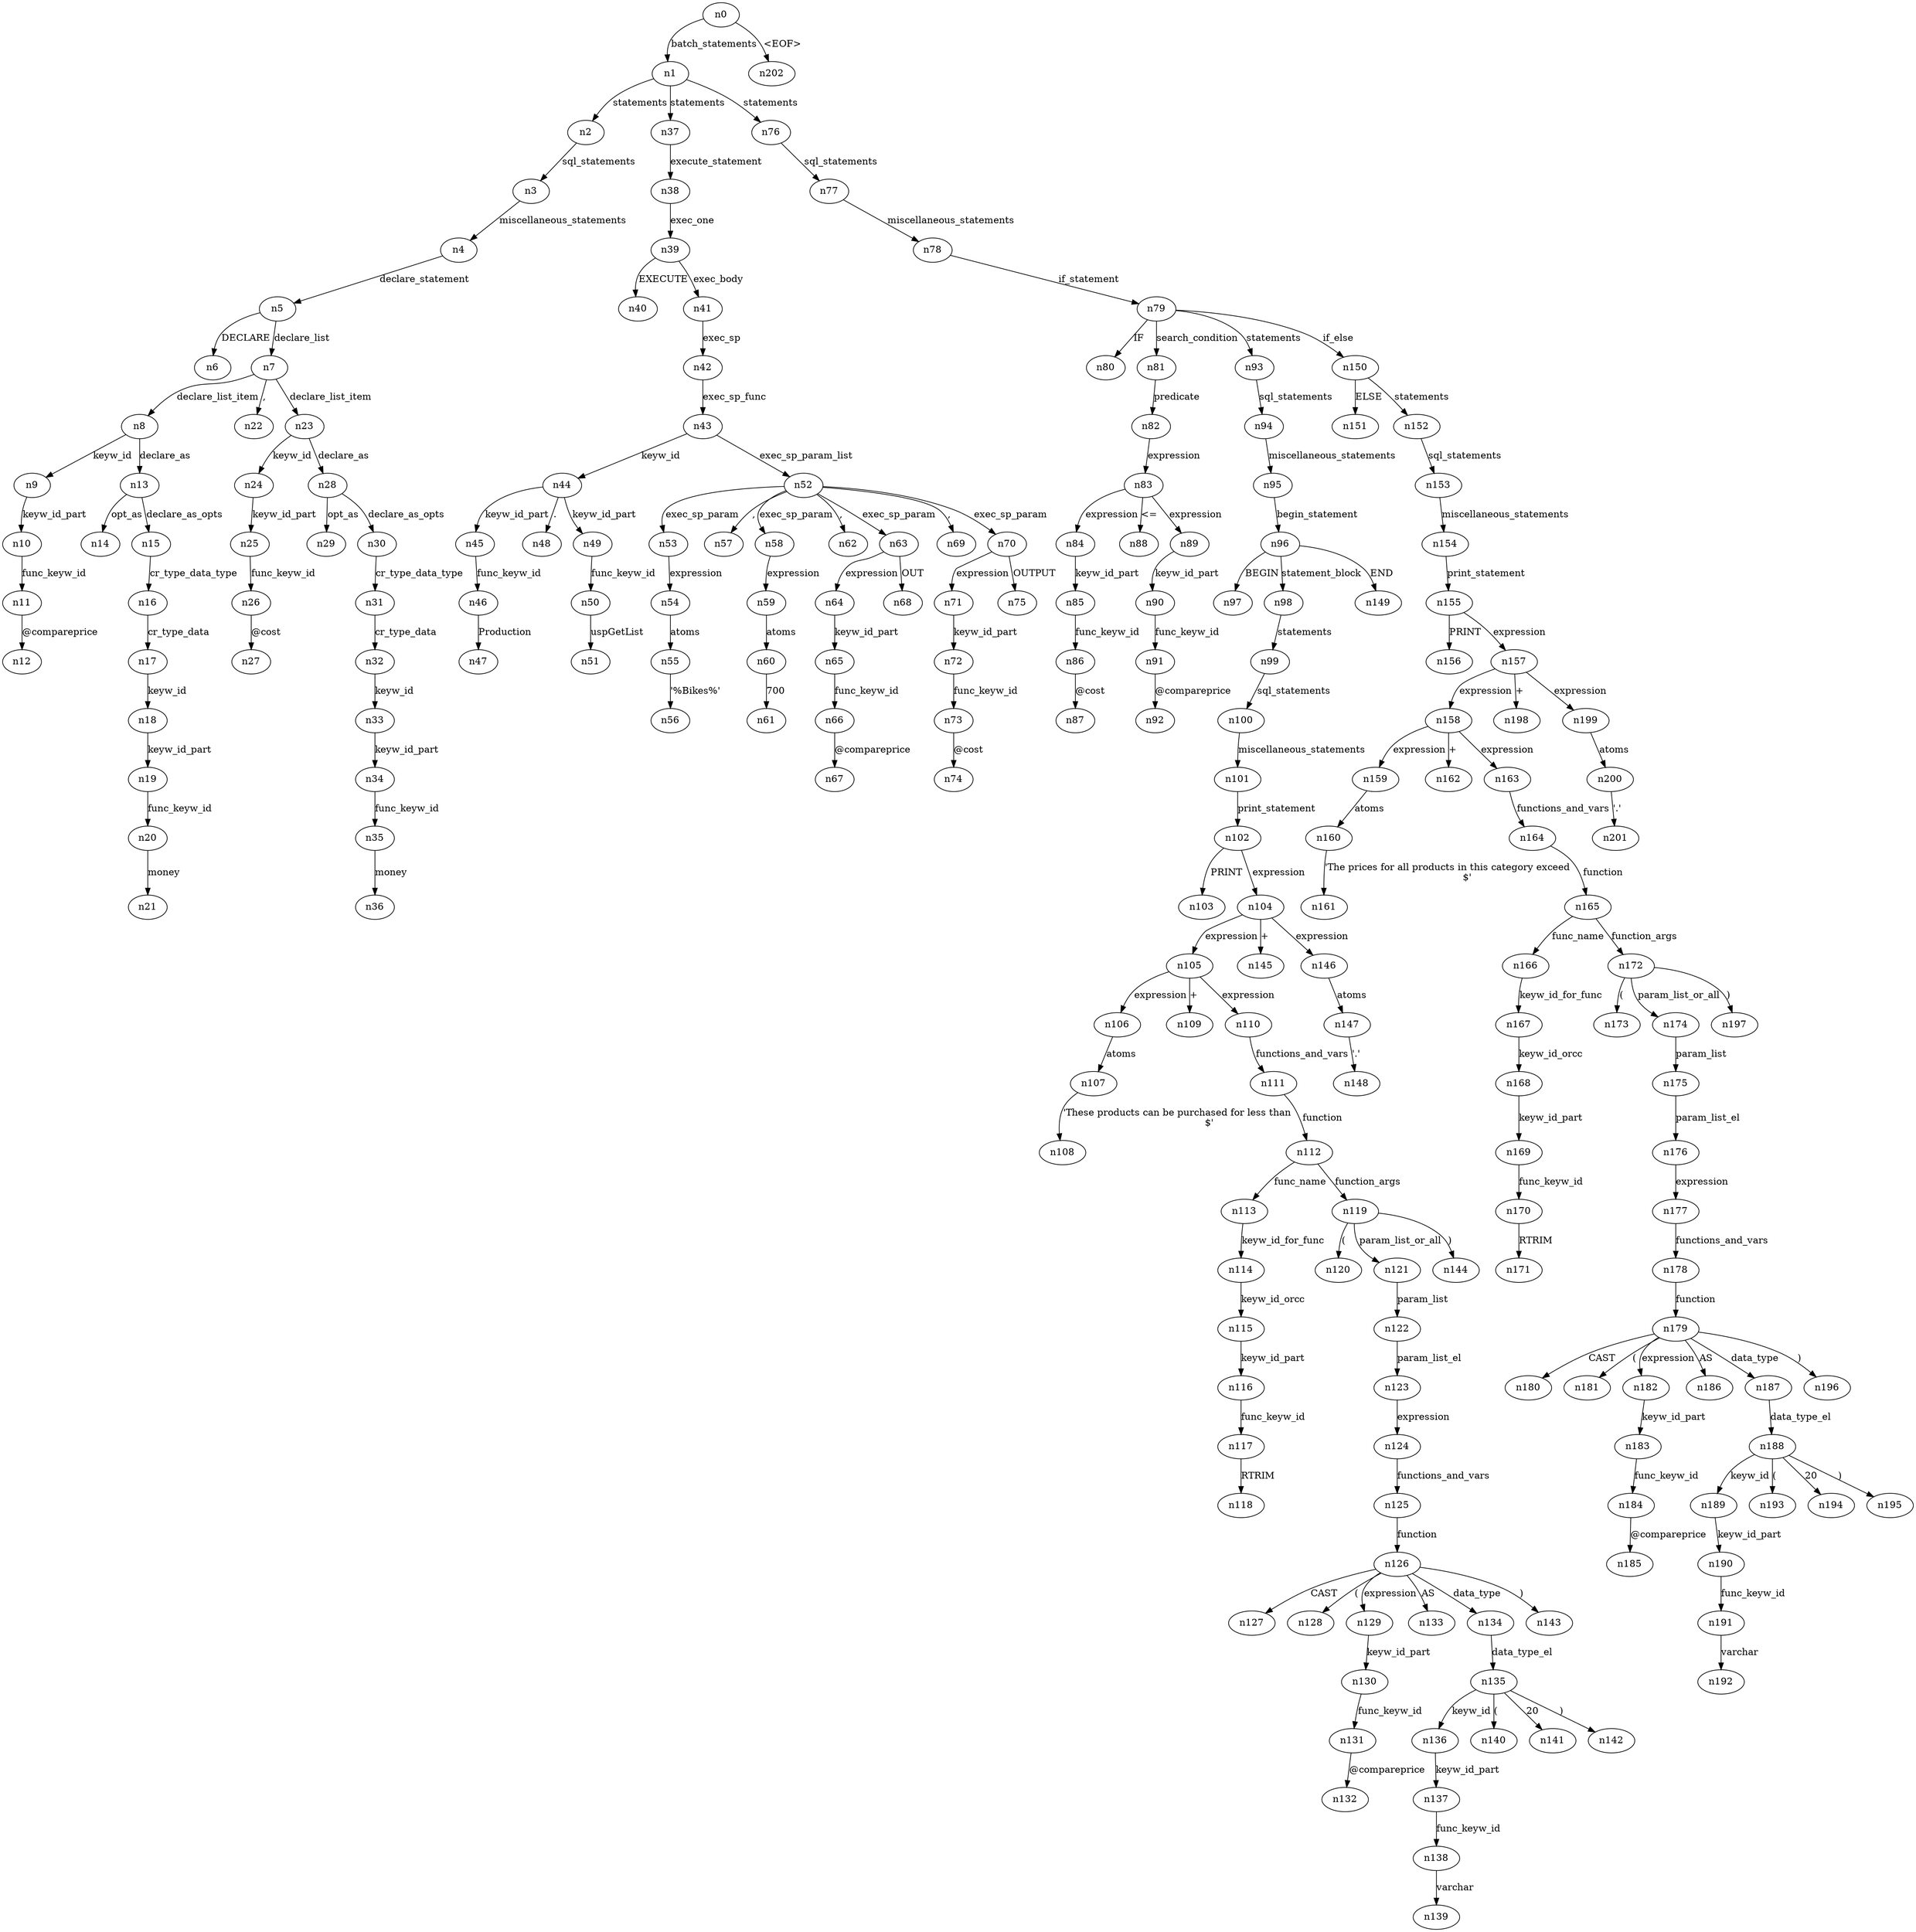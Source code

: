 digraph ParseTree {
  n0 -> n1 [label="batch_statements"];
  n1 -> n2 [label="statements"];
  n2 -> n3 [label="sql_statements"];
  n3 -> n4 [label="miscellaneous_statements"];
  n4 -> n5 [label="declare_statement"];
  n5 -> n6 [label="DECLARE"];
  n5 -> n7 [label="declare_list"];
  n7 -> n8 [label="declare_list_item"];
  n8 -> n9 [label="keyw_id"];
  n9 -> n10 [label="keyw_id_part"];
  n10 -> n11 [label="func_keyw_id"];
  n11 -> n12 [label="@compareprice"];
  n8 -> n13 [label="declare_as"];
  n13 -> n14 [label="opt_as"];
  n13 -> n15 [label="declare_as_opts"];
  n15 -> n16 [label="cr_type_data_type"];
  n16 -> n17 [label="cr_type_data"];
  n17 -> n18 [label="keyw_id"];
  n18 -> n19 [label="keyw_id_part"];
  n19 -> n20 [label="func_keyw_id"];
  n20 -> n21 [label="money"];
  n7 -> n22 [label=","];
  n7 -> n23 [label="declare_list_item"];
  n23 -> n24 [label="keyw_id"];
  n24 -> n25 [label="keyw_id_part"];
  n25 -> n26 [label="func_keyw_id"];
  n26 -> n27 [label="@cost"];
  n23 -> n28 [label="declare_as"];
  n28 -> n29 [label="opt_as"];
  n28 -> n30 [label="declare_as_opts"];
  n30 -> n31 [label="cr_type_data_type"];
  n31 -> n32 [label="cr_type_data"];
  n32 -> n33 [label="keyw_id"];
  n33 -> n34 [label="keyw_id_part"];
  n34 -> n35 [label="func_keyw_id"];
  n35 -> n36 [label="money"];
  n1 -> n37 [label="statements"];
  n37 -> n38 [label="execute_statement"];
  n38 -> n39 [label="exec_one"];
  n39 -> n40 [label="EXECUTE"];
  n39 -> n41 [label="exec_body"];
  n41 -> n42 [label="exec_sp"];
  n42 -> n43 [label="exec_sp_func"];
  n43 -> n44 [label="keyw_id"];
  n44 -> n45 [label="keyw_id_part"];
  n45 -> n46 [label="func_keyw_id"];
  n46 -> n47 [label="Production"];
  n44 -> n48 [label="."];
  n44 -> n49 [label="keyw_id_part"];
  n49 -> n50 [label="func_keyw_id"];
  n50 -> n51 [label="uspGetList"];
  n43 -> n52 [label="exec_sp_param_list"];
  n52 -> n53 [label="exec_sp_param"];
  n53 -> n54 [label="expression"];
  n54 -> n55 [label="atoms"];
  n55 -> n56 [label="'%Bikes%'"];
  n52 -> n57 [label=","];
  n52 -> n58 [label="exec_sp_param"];
  n58 -> n59 [label="expression"];
  n59 -> n60 [label="atoms"];
  n60 -> n61 [label="700"];
  n52 -> n62 [label=","];
  n52 -> n63 [label="exec_sp_param"];
  n63 -> n64 [label="expression"];
  n64 -> n65 [label="keyw_id_part"];
  n65 -> n66 [label="func_keyw_id"];
  n66 -> n67 [label="@compareprice"];
  n63 -> n68 [label="OUT"];
  n52 -> n69 [label=","];
  n52 -> n70 [label="exec_sp_param"];
  n70 -> n71 [label="expression"];
  n71 -> n72 [label="keyw_id_part"];
  n72 -> n73 [label="func_keyw_id"];
  n73 -> n74 [label="@cost"];
  n70 -> n75 [label="OUTPUT"];
  n1 -> n76 [label="statements"];
  n76 -> n77 [label="sql_statements"];
  n77 -> n78 [label="miscellaneous_statements"];
  n78 -> n79 [label="if_statement"];
  n79 -> n80 [label="IF"];
  n79 -> n81 [label="search_condition"];
  n81 -> n82 [label="predicate"];
  n82 -> n83 [label="expression"];
  n83 -> n84 [label="expression"];
  n84 -> n85 [label="keyw_id_part"];
  n85 -> n86 [label="func_keyw_id"];
  n86 -> n87 [label="@cost"];
  n83 -> n88 [label="<="];
  n83 -> n89 [label="expression"];
  n89 -> n90 [label="keyw_id_part"];
  n90 -> n91 [label="func_keyw_id"];
  n91 -> n92 [label="@compareprice"];
  n79 -> n93 [label="statements"];
  n93 -> n94 [label="sql_statements"];
  n94 -> n95 [label="miscellaneous_statements"];
  n95 -> n96 [label="begin_statement"];
  n96 -> n97 [label="BEGIN"];
  n96 -> n98 [label="statement_block"];
  n98 -> n99 [label="statements"];
  n99 -> n100 [label="sql_statements"];
  n100 -> n101 [label="miscellaneous_statements"];
  n101 -> n102 [label="print_statement"];
  n102 -> n103 [label="PRINT"];
  n102 -> n104 [label="expression"];
  n104 -> n105 [label="expression"];
  n105 -> n106 [label="expression"];
  n106 -> n107 [label="atoms"];
  n107 -> n108 [label="'These products can be purchased for less than 
		    $'"];
  n105 -> n109 [label="+"];
  n105 -> n110 [label="expression"];
  n110 -> n111 [label="functions_and_vars"];
  n111 -> n112 [label="function"];
  n112 -> n113 [label="func_name"];
  n113 -> n114 [label="keyw_id_for_func"];
  n114 -> n115 [label="keyw_id_orcc"];
  n115 -> n116 [label="keyw_id_part"];
  n116 -> n117 [label="func_keyw_id"];
  n117 -> n118 [label="RTRIM"];
  n112 -> n119 [label="function_args"];
  n119 -> n120 [label="("];
  n119 -> n121 [label="param_list_or_all"];
  n121 -> n122 [label="param_list"];
  n122 -> n123 [label="param_list_el"];
  n123 -> n124 [label="expression"];
  n124 -> n125 [label="functions_and_vars"];
  n125 -> n126 [label="function"];
  n126 -> n127 [label="CAST"];
  n126 -> n128 [label="("];
  n126 -> n129 [label="expression"];
  n129 -> n130 [label="keyw_id_part"];
  n130 -> n131 [label="func_keyw_id"];
  n131 -> n132 [label="@compareprice"];
  n126 -> n133 [label="AS"];
  n126 -> n134 [label="data_type"];
  n134 -> n135 [label="data_type_el"];
  n135 -> n136 [label="keyw_id"];
  n136 -> n137 [label="keyw_id_part"];
  n137 -> n138 [label="func_keyw_id"];
  n138 -> n139 [label="varchar"];
  n135 -> n140 [label="("];
  n135 -> n141 [label="20"];
  n135 -> n142 [label=")"];
  n126 -> n143 [label=")"];
  n119 -> n144 [label=")"];
  n104 -> n145 [label="+"];
  n104 -> n146 [label="expression"];
  n146 -> n147 [label="atoms"];
  n147 -> n148 [label="'.'"];
  n96 -> n149 [label="END"];
  n79 -> n150 [label="if_else"];
  n150 -> n151 [label="ELSE"];
  n150 -> n152 [label="statements"];
  n152 -> n153 [label="sql_statements"];
  n153 -> n154 [label="miscellaneous_statements"];
  n154 -> n155 [label="print_statement"];
  n155 -> n156 [label="PRINT"];
  n155 -> n157 [label="expression"];
  n157 -> n158 [label="expression"];
  n158 -> n159 [label="expression"];
  n159 -> n160 [label="atoms"];
  n160 -> n161 [label="'The prices for all products in this category exceed 
	    $'"];
  n158 -> n162 [label="+"];
  n158 -> n163 [label="expression"];
  n163 -> n164 [label="functions_and_vars"];
  n164 -> n165 [label="function"];
  n165 -> n166 [label="func_name"];
  n166 -> n167 [label="keyw_id_for_func"];
  n167 -> n168 [label="keyw_id_orcc"];
  n168 -> n169 [label="keyw_id_part"];
  n169 -> n170 [label="func_keyw_id"];
  n170 -> n171 [label="RTRIM"];
  n165 -> n172 [label="function_args"];
  n172 -> n173 [label="("];
  n172 -> n174 [label="param_list_or_all"];
  n174 -> n175 [label="param_list"];
  n175 -> n176 [label="param_list_el"];
  n176 -> n177 [label="expression"];
  n177 -> n178 [label="functions_and_vars"];
  n178 -> n179 [label="function"];
  n179 -> n180 [label="CAST"];
  n179 -> n181 [label="("];
  n179 -> n182 [label="expression"];
  n182 -> n183 [label="keyw_id_part"];
  n183 -> n184 [label="func_keyw_id"];
  n184 -> n185 [label="@compareprice"];
  n179 -> n186 [label="AS"];
  n179 -> n187 [label="data_type"];
  n187 -> n188 [label="data_type_el"];
  n188 -> n189 [label="keyw_id"];
  n189 -> n190 [label="keyw_id_part"];
  n190 -> n191 [label="func_keyw_id"];
  n191 -> n192 [label="varchar"];
  n188 -> n193 [label="("];
  n188 -> n194 [label="20"];
  n188 -> n195 [label=")"];
  n179 -> n196 [label=")"];
  n172 -> n197 [label=")"];
  n157 -> n198 [label="+"];
  n157 -> n199 [label="expression"];
  n199 -> n200 [label="atoms"];
  n200 -> n201 [label="'.'"];
  n0 -> n202 [label="<EOF>"];
}